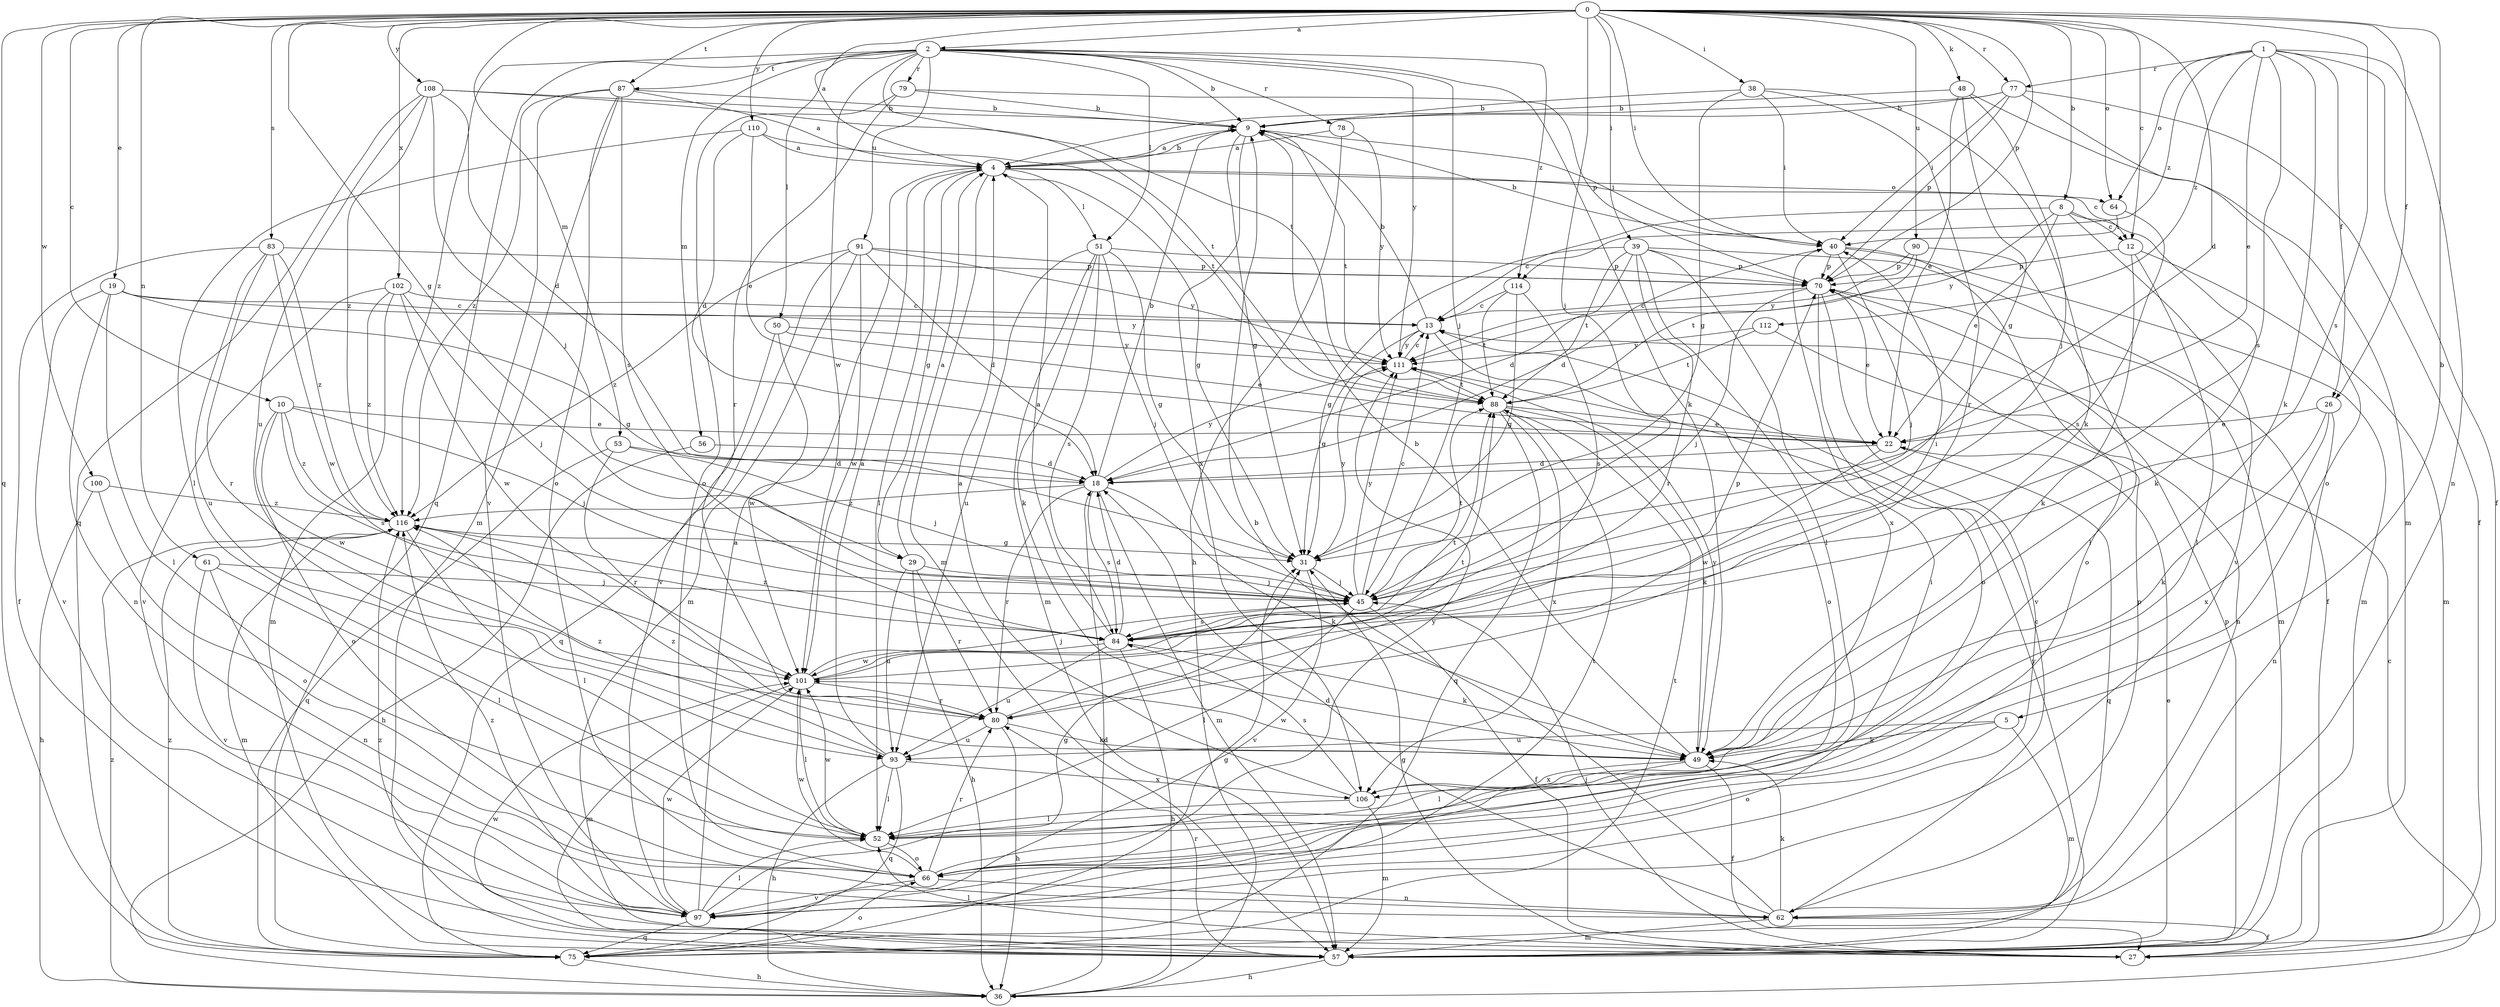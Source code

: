 strict digraph  {
0;
1;
2;
4;
5;
8;
9;
10;
12;
13;
18;
19;
22;
26;
27;
29;
31;
36;
38;
39;
40;
45;
48;
49;
50;
51;
52;
53;
56;
57;
61;
62;
64;
66;
70;
75;
77;
78;
79;
80;
83;
84;
87;
88;
90;
91;
93;
97;
100;
101;
102;
106;
108;
110;
111;
112;
114;
116;
0 -> 2  [label=a];
0 -> 4  [label=a];
0 -> 5  [label=b];
0 -> 8  [label=b];
0 -> 10  [label=c];
0 -> 12  [label=c];
0 -> 18  [label=d];
0 -> 19  [label=e];
0 -> 26  [label=f];
0 -> 29  [label=g];
0 -> 38  [label=i];
0 -> 39  [label=i];
0 -> 40  [label=i];
0 -> 45  [label=j];
0 -> 48  [label=k];
0 -> 53  [label=m];
0 -> 61  [label=n];
0 -> 64  [label=o];
0 -> 70  [label=p];
0 -> 75  [label=q];
0 -> 77  [label=r];
0 -> 83  [label=s];
0 -> 84  [label=s];
0 -> 87  [label=t];
0 -> 90  [label=u];
0 -> 100  [label=w];
0 -> 102  [label=x];
0 -> 108  [label=y];
0 -> 110  [label=y];
1 -> 22  [label=e];
1 -> 26  [label=f];
1 -> 27  [label=f];
1 -> 49  [label=k];
1 -> 62  [label=n];
1 -> 64  [label=o];
1 -> 77  [label=r];
1 -> 84  [label=s];
1 -> 112  [label=z];
1 -> 114  [label=z];
2 -> 9  [label=b];
2 -> 45  [label=j];
2 -> 49  [label=k];
2 -> 50  [label=l];
2 -> 51  [label=l];
2 -> 56  [label=m];
2 -> 75  [label=q];
2 -> 78  [label=r];
2 -> 79  [label=r];
2 -> 87  [label=t];
2 -> 88  [label=t];
2 -> 91  [label=u];
2 -> 101  [label=w];
2 -> 111  [label=y];
2 -> 114  [label=z];
2 -> 116  [label=z];
4 -> 9  [label=b];
4 -> 12  [label=c];
4 -> 29  [label=g];
4 -> 31  [label=g];
4 -> 51  [label=l];
4 -> 52  [label=l];
4 -> 57  [label=m];
4 -> 64  [label=o];
5 -> 49  [label=k];
5 -> 57  [label=m];
5 -> 66  [label=o];
5 -> 93  [label=u];
8 -> 12  [label=c];
8 -> 13  [label=c];
8 -> 22  [label=e];
8 -> 49  [label=k];
8 -> 97  [label=v];
8 -> 111  [label=y];
9 -> 4  [label=a];
9 -> 31  [label=g];
9 -> 40  [label=i];
9 -> 88  [label=t];
9 -> 106  [label=x];
10 -> 22  [label=e];
10 -> 45  [label=j];
10 -> 66  [label=o];
10 -> 84  [label=s];
10 -> 101  [label=w];
10 -> 116  [label=z];
12 -> 49  [label=k];
12 -> 52  [label=l];
12 -> 57  [label=m];
12 -> 70  [label=p];
13 -> 9  [label=b];
13 -> 31  [label=g];
13 -> 66  [label=o];
13 -> 111  [label=y];
18 -> 9  [label=b];
18 -> 49  [label=k];
18 -> 57  [label=m];
18 -> 80  [label=r];
18 -> 84  [label=s];
18 -> 111  [label=y];
18 -> 116  [label=z];
19 -> 13  [label=c];
19 -> 31  [label=g];
19 -> 52  [label=l];
19 -> 62  [label=n];
19 -> 97  [label=v];
19 -> 111  [label=y];
22 -> 18  [label=d];
22 -> 75  [label=q];
22 -> 101  [label=w];
26 -> 22  [label=e];
26 -> 49  [label=k];
26 -> 62  [label=n];
26 -> 106  [label=x];
27 -> 31  [label=g];
27 -> 45  [label=j];
27 -> 52  [label=l];
27 -> 116  [label=z];
29 -> 4  [label=a];
29 -> 36  [label=h];
29 -> 45  [label=j];
29 -> 80  [label=r];
29 -> 93  [label=u];
31 -> 45  [label=j];
31 -> 97  [label=v];
31 -> 111  [label=y];
36 -> 13  [label=c];
36 -> 18  [label=d];
36 -> 116  [label=z];
38 -> 9  [label=b];
38 -> 31  [label=g];
38 -> 40  [label=i];
38 -> 49  [label=k];
38 -> 80  [label=r];
39 -> 18  [label=d];
39 -> 27  [label=f];
39 -> 31  [label=g];
39 -> 52  [label=l];
39 -> 70  [label=p];
39 -> 80  [label=r];
39 -> 88  [label=t];
39 -> 106  [label=x];
40 -> 9  [label=b];
40 -> 18  [label=d];
40 -> 45  [label=j];
40 -> 57  [label=m];
40 -> 66  [label=o];
40 -> 70  [label=p];
45 -> 13  [label=c];
45 -> 27  [label=f];
45 -> 52  [label=l];
45 -> 84  [label=s];
45 -> 88  [label=t];
45 -> 111  [label=y];
48 -> 9  [label=b];
48 -> 22  [label=e];
48 -> 31  [label=g];
48 -> 45  [label=j];
48 -> 57  [label=m];
49 -> 9  [label=b];
49 -> 27  [label=f];
49 -> 52  [label=l];
49 -> 101  [label=w];
49 -> 106  [label=x];
49 -> 111  [label=y];
49 -> 116  [label=z];
50 -> 22  [label=e];
50 -> 75  [label=q];
50 -> 101  [label=w];
50 -> 111  [label=y];
51 -> 31  [label=g];
51 -> 45  [label=j];
51 -> 49  [label=k];
51 -> 57  [label=m];
51 -> 70  [label=p];
51 -> 84  [label=s];
51 -> 93  [label=u];
52 -> 66  [label=o];
52 -> 101  [label=w];
53 -> 18  [label=d];
53 -> 45  [label=j];
53 -> 75  [label=q];
53 -> 80  [label=r];
56 -> 18  [label=d];
56 -> 36  [label=h];
57 -> 22  [label=e];
57 -> 36  [label=h];
57 -> 70  [label=p];
57 -> 80  [label=r];
57 -> 101  [label=w];
57 -> 111  [label=y];
61 -> 45  [label=j];
61 -> 52  [label=l];
61 -> 62  [label=n];
61 -> 97  [label=v];
62 -> 9  [label=b];
62 -> 13  [label=c];
62 -> 18  [label=d];
62 -> 27  [label=f];
62 -> 49  [label=k];
62 -> 57  [label=m];
62 -> 70  [label=p];
64 -> 40  [label=i];
64 -> 84  [label=s];
66 -> 62  [label=n];
66 -> 80  [label=r];
66 -> 97  [label=v];
66 -> 101  [label=w];
66 -> 111  [label=y];
70 -> 13  [label=c];
70 -> 22  [label=e];
70 -> 45  [label=j];
70 -> 57  [label=m];
70 -> 66  [label=o];
70 -> 97  [label=v];
75 -> 31  [label=g];
75 -> 36  [label=h];
75 -> 66  [label=o];
75 -> 88  [label=t];
75 -> 116  [label=z];
77 -> 4  [label=a];
77 -> 9  [label=b];
77 -> 27  [label=f];
77 -> 40  [label=i];
77 -> 66  [label=o];
77 -> 70  [label=p];
78 -> 4  [label=a];
78 -> 36  [label=h];
78 -> 111  [label=y];
79 -> 9  [label=b];
79 -> 66  [label=o];
79 -> 70  [label=p];
79 -> 80  [label=r];
80 -> 36  [label=h];
80 -> 49  [label=k];
80 -> 88  [label=t];
80 -> 93  [label=u];
83 -> 27  [label=f];
83 -> 70  [label=p];
83 -> 80  [label=r];
83 -> 93  [label=u];
83 -> 101  [label=w];
83 -> 116  [label=z];
84 -> 4  [label=a];
84 -> 18  [label=d];
84 -> 36  [label=h];
84 -> 40  [label=i];
84 -> 49  [label=k];
84 -> 93  [label=u];
84 -> 101  [label=w];
84 -> 116  [label=z];
87 -> 4  [label=a];
87 -> 9  [label=b];
87 -> 57  [label=m];
87 -> 66  [label=o];
87 -> 84  [label=s];
87 -> 97  [label=v];
87 -> 116  [label=z];
88 -> 22  [label=e];
88 -> 49  [label=k];
88 -> 75  [label=q];
88 -> 106  [label=x];
90 -> 52  [label=l];
90 -> 70  [label=p];
90 -> 88  [label=t];
90 -> 111  [label=y];
91 -> 18  [label=d];
91 -> 57  [label=m];
91 -> 70  [label=p];
91 -> 97  [label=v];
91 -> 101  [label=w];
91 -> 111  [label=y];
91 -> 116  [label=z];
93 -> 4  [label=a];
93 -> 36  [label=h];
93 -> 52  [label=l];
93 -> 75  [label=q];
93 -> 106  [label=x];
93 -> 116  [label=z];
97 -> 4  [label=a];
97 -> 31  [label=g];
97 -> 40  [label=i];
97 -> 52  [label=l];
97 -> 75  [label=q];
97 -> 88  [label=t];
97 -> 101  [label=w];
97 -> 116  [label=z];
100 -> 36  [label=h];
100 -> 66  [label=o];
100 -> 116  [label=z];
101 -> 45  [label=j];
101 -> 52  [label=l];
101 -> 57  [label=m];
101 -> 70  [label=p];
101 -> 80  [label=r];
101 -> 88  [label=t];
102 -> 13  [label=c];
102 -> 45  [label=j];
102 -> 57  [label=m];
102 -> 97  [label=v];
102 -> 101  [label=w];
102 -> 116  [label=z];
106 -> 4  [label=a];
106 -> 52  [label=l];
106 -> 57  [label=m];
106 -> 84  [label=s];
108 -> 9  [label=b];
108 -> 18  [label=d];
108 -> 45  [label=j];
108 -> 75  [label=q];
108 -> 88  [label=t];
108 -> 93  [label=u];
108 -> 116  [label=z];
110 -> 4  [label=a];
110 -> 18  [label=d];
110 -> 22  [label=e];
110 -> 52  [label=l];
110 -> 88  [label=t];
111 -> 13  [label=c];
111 -> 88  [label=t];
112 -> 62  [label=n];
112 -> 88  [label=t];
112 -> 111  [label=y];
114 -> 13  [label=c];
114 -> 31  [label=g];
114 -> 84  [label=s];
114 -> 88  [label=t];
116 -> 31  [label=g];
116 -> 52  [label=l];
116 -> 57  [label=m];
}
